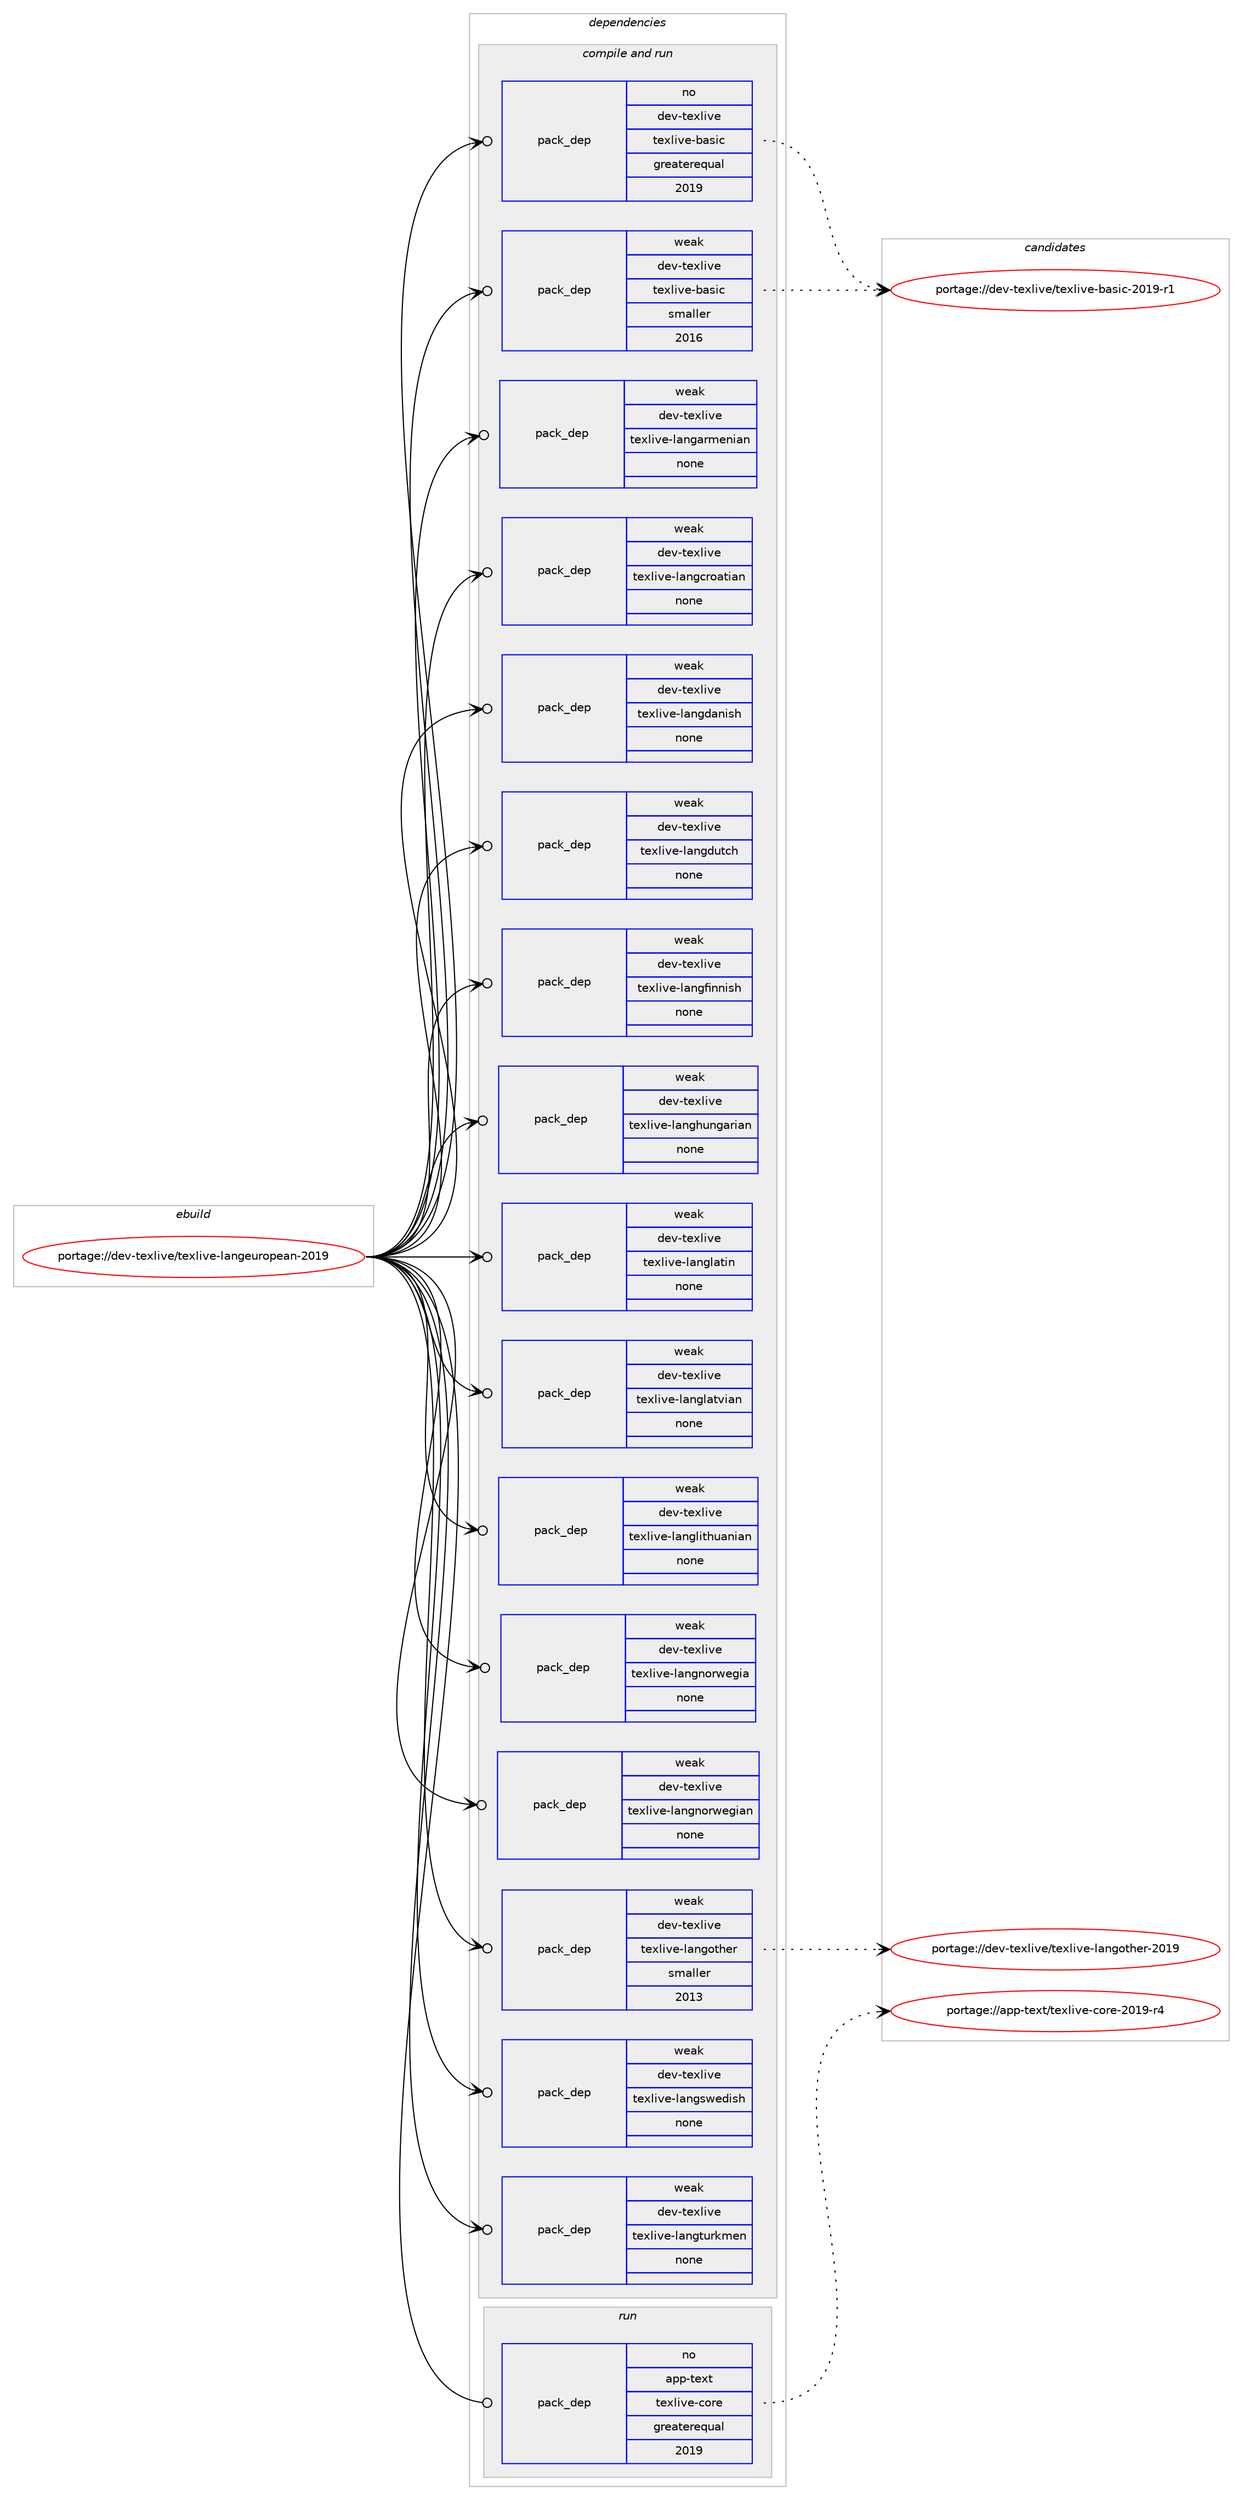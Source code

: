 digraph prolog {

# *************
# Graph options
# *************

newrank=true;
concentrate=true;
compound=true;
graph [rankdir=LR,fontname=Helvetica,fontsize=10,ranksep=1.5];#, ranksep=2.5, nodesep=0.2];
edge  [arrowhead=vee];
node  [fontname=Helvetica,fontsize=10];

# **********
# The ebuild
# **********

subgraph cluster_leftcol {
color=gray;
rank=same;
label=<<i>ebuild</i>>;
id [label="portage://dev-texlive/texlive-langeuropean-2019", color=red, width=4, href="../dev-texlive/texlive-langeuropean-2019.svg"];
}

# ****************
# The dependencies
# ****************

subgraph cluster_midcol {
color=gray;
label=<<i>dependencies</i>>;
subgraph cluster_compile {
fillcolor="#eeeeee";
style=filled;
label=<<i>compile</i>>;
}
subgraph cluster_compileandrun {
fillcolor="#eeeeee";
style=filled;
label=<<i>compile and run</i>>;
subgraph pack184277 {
dependency258131 [label=<<TABLE BORDER="0" CELLBORDER="1" CELLSPACING="0" CELLPADDING="4" WIDTH="220"><TR><TD ROWSPAN="6" CELLPADDING="30">pack_dep</TD></TR><TR><TD WIDTH="110">no</TD></TR><TR><TD>dev-texlive</TD></TR><TR><TD>texlive-basic</TD></TR><TR><TD>greaterequal</TD></TR><TR><TD>2019</TD></TR></TABLE>>, shape=none, color=blue];
}
id:e -> dependency258131:w [weight=20,style="solid",arrowhead="odotvee"];
subgraph pack184278 {
dependency258132 [label=<<TABLE BORDER="0" CELLBORDER="1" CELLSPACING="0" CELLPADDING="4" WIDTH="220"><TR><TD ROWSPAN="6" CELLPADDING="30">pack_dep</TD></TR><TR><TD WIDTH="110">weak</TD></TR><TR><TD>dev-texlive</TD></TR><TR><TD>texlive-basic</TD></TR><TR><TD>smaller</TD></TR><TR><TD>2016</TD></TR></TABLE>>, shape=none, color=blue];
}
id:e -> dependency258132:w [weight=20,style="solid",arrowhead="odotvee"];
subgraph pack184279 {
dependency258133 [label=<<TABLE BORDER="0" CELLBORDER="1" CELLSPACING="0" CELLPADDING="4" WIDTH="220"><TR><TD ROWSPAN="6" CELLPADDING="30">pack_dep</TD></TR><TR><TD WIDTH="110">weak</TD></TR><TR><TD>dev-texlive</TD></TR><TR><TD>texlive-langarmenian</TD></TR><TR><TD>none</TD></TR><TR><TD></TD></TR></TABLE>>, shape=none, color=blue];
}
id:e -> dependency258133:w [weight=20,style="solid",arrowhead="odotvee"];
subgraph pack184280 {
dependency258134 [label=<<TABLE BORDER="0" CELLBORDER="1" CELLSPACING="0" CELLPADDING="4" WIDTH="220"><TR><TD ROWSPAN="6" CELLPADDING="30">pack_dep</TD></TR><TR><TD WIDTH="110">weak</TD></TR><TR><TD>dev-texlive</TD></TR><TR><TD>texlive-langcroatian</TD></TR><TR><TD>none</TD></TR><TR><TD></TD></TR></TABLE>>, shape=none, color=blue];
}
id:e -> dependency258134:w [weight=20,style="solid",arrowhead="odotvee"];
subgraph pack184281 {
dependency258135 [label=<<TABLE BORDER="0" CELLBORDER="1" CELLSPACING="0" CELLPADDING="4" WIDTH="220"><TR><TD ROWSPAN="6" CELLPADDING="30">pack_dep</TD></TR><TR><TD WIDTH="110">weak</TD></TR><TR><TD>dev-texlive</TD></TR><TR><TD>texlive-langdanish</TD></TR><TR><TD>none</TD></TR><TR><TD></TD></TR></TABLE>>, shape=none, color=blue];
}
id:e -> dependency258135:w [weight=20,style="solid",arrowhead="odotvee"];
subgraph pack184282 {
dependency258136 [label=<<TABLE BORDER="0" CELLBORDER="1" CELLSPACING="0" CELLPADDING="4" WIDTH="220"><TR><TD ROWSPAN="6" CELLPADDING="30">pack_dep</TD></TR><TR><TD WIDTH="110">weak</TD></TR><TR><TD>dev-texlive</TD></TR><TR><TD>texlive-langdutch</TD></TR><TR><TD>none</TD></TR><TR><TD></TD></TR></TABLE>>, shape=none, color=blue];
}
id:e -> dependency258136:w [weight=20,style="solid",arrowhead="odotvee"];
subgraph pack184283 {
dependency258137 [label=<<TABLE BORDER="0" CELLBORDER="1" CELLSPACING="0" CELLPADDING="4" WIDTH="220"><TR><TD ROWSPAN="6" CELLPADDING="30">pack_dep</TD></TR><TR><TD WIDTH="110">weak</TD></TR><TR><TD>dev-texlive</TD></TR><TR><TD>texlive-langfinnish</TD></TR><TR><TD>none</TD></TR><TR><TD></TD></TR></TABLE>>, shape=none, color=blue];
}
id:e -> dependency258137:w [weight=20,style="solid",arrowhead="odotvee"];
subgraph pack184284 {
dependency258138 [label=<<TABLE BORDER="0" CELLBORDER="1" CELLSPACING="0" CELLPADDING="4" WIDTH="220"><TR><TD ROWSPAN="6" CELLPADDING="30">pack_dep</TD></TR><TR><TD WIDTH="110">weak</TD></TR><TR><TD>dev-texlive</TD></TR><TR><TD>texlive-langhungarian</TD></TR><TR><TD>none</TD></TR><TR><TD></TD></TR></TABLE>>, shape=none, color=blue];
}
id:e -> dependency258138:w [weight=20,style="solid",arrowhead="odotvee"];
subgraph pack184285 {
dependency258139 [label=<<TABLE BORDER="0" CELLBORDER="1" CELLSPACING="0" CELLPADDING="4" WIDTH="220"><TR><TD ROWSPAN="6" CELLPADDING="30">pack_dep</TD></TR><TR><TD WIDTH="110">weak</TD></TR><TR><TD>dev-texlive</TD></TR><TR><TD>texlive-langlatin</TD></TR><TR><TD>none</TD></TR><TR><TD></TD></TR></TABLE>>, shape=none, color=blue];
}
id:e -> dependency258139:w [weight=20,style="solid",arrowhead="odotvee"];
subgraph pack184286 {
dependency258140 [label=<<TABLE BORDER="0" CELLBORDER="1" CELLSPACING="0" CELLPADDING="4" WIDTH="220"><TR><TD ROWSPAN="6" CELLPADDING="30">pack_dep</TD></TR><TR><TD WIDTH="110">weak</TD></TR><TR><TD>dev-texlive</TD></TR><TR><TD>texlive-langlatvian</TD></TR><TR><TD>none</TD></TR><TR><TD></TD></TR></TABLE>>, shape=none, color=blue];
}
id:e -> dependency258140:w [weight=20,style="solid",arrowhead="odotvee"];
subgraph pack184287 {
dependency258141 [label=<<TABLE BORDER="0" CELLBORDER="1" CELLSPACING="0" CELLPADDING="4" WIDTH="220"><TR><TD ROWSPAN="6" CELLPADDING="30">pack_dep</TD></TR><TR><TD WIDTH="110">weak</TD></TR><TR><TD>dev-texlive</TD></TR><TR><TD>texlive-langlithuanian</TD></TR><TR><TD>none</TD></TR><TR><TD></TD></TR></TABLE>>, shape=none, color=blue];
}
id:e -> dependency258141:w [weight=20,style="solid",arrowhead="odotvee"];
subgraph pack184288 {
dependency258142 [label=<<TABLE BORDER="0" CELLBORDER="1" CELLSPACING="0" CELLPADDING="4" WIDTH="220"><TR><TD ROWSPAN="6" CELLPADDING="30">pack_dep</TD></TR><TR><TD WIDTH="110">weak</TD></TR><TR><TD>dev-texlive</TD></TR><TR><TD>texlive-langnorwegia</TD></TR><TR><TD>none</TD></TR><TR><TD></TD></TR></TABLE>>, shape=none, color=blue];
}
id:e -> dependency258142:w [weight=20,style="solid",arrowhead="odotvee"];
subgraph pack184289 {
dependency258143 [label=<<TABLE BORDER="0" CELLBORDER="1" CELLSPACING="0" CELLPADDING="4" WIDTH="220"><TR><TD ROWSPAN="6" CELLPADDING="30">pack_dep</TD></TR><TR><TD WIDTH="110">weak</TD></TR><TR><TD>dev-texlive</TD></TR><TR><TD>texlive-langnorwegian</TD></TR><TR><TD>none</TD></TR><TR><TD></TD></TR></TABLE>>, shape=none, color=blue];
}
id:e -> dependency258143:w [weight=20,style="solid",arrowhead="odotvee"];
subgraph pack184290 {
dependency258144 [label=<<TABLE BORDER="0" CELLBORDER="1" CELLSPACING="0" CELLPADDING="4" WIDTH="220"><TR><TD ROWSPAN="6" CELLPADDING="30">pack_dep</TD></TR><TR><TD WIDTH="110">weak</TD></TR><TR><TD>dev-texlive</TD></TR><TR><TD>texlive-langother</TD></TR><TR><TD>smaller</TD></TR><TR><TD>2013</TD></TR></TABLE>>, shape=none, color=blue];
}
id:e -> dependency258144:w [weight=20,style="solid",arrowhead="odotvee"];
subgraph pack184291 {
dependency258145 [label=<<TABLE BORDER="0" CELLBORDER="1" CELLSPACING="0" CELLPADDING="4" WIDTH="220"><TR><TD ROWSPAN="6" CELLPADDING="30">pack_dep</TD></TR><TR><TD WIDTH="110">weak</TD></TR><TR><TD>dev-texlive</TD></TR><TR><TD>texlive-langswedish</TD></TR><TR><TD>none</TD></TR><TR><TD></TD></TR></TABLE>>, shape=none, color=blue];
}
id:e -> dependency258145:w [weight=20,style="solid",arrowhead="odotvee"];
subgraph pack184292 {
dependency258146 [label=<<TABLE BORDER="0" CELLBORDER="1" CELLSPACING="0" CELLPADDING="4" WIDTH="220"><TR><TD ROWSPAN="6" CELLPADDING="30">pack_dep</TD></TR><TR><TD WIDTH="110">weak</TD></TR><TR><TD>dev-texlive</TD></TR><TR><TD>texlive-langturkmen</TD></TR><TR><TD>none</TD></TR><TR><TD></TD></TR></TABLE>>, shape=none, color=blue];
}
id:e -> dependency258146:w [weight=20,style="solid",arrowhead="odotvee"];
}
subgraph cluster_run {
fillcolor="#eeeeee";
style=filled;
label=<<i>run</i>>;
subgraph pack184293 {
dependency258147 [label=<<TABLE BORDER="0" CELLBORDER="1" CELLSPACING="0" CELLPADDING="4" WIDTH="220"><TR><TD ROWSPAN="6" CELLPADDING="30">pack_dep</TD></TR><TR><TD WIDTH="110">no</TD></TR><TR><TD>app-text</TD></TR><TR><TD>texlive-core</TD></TR><TR><TD>greaterequal</TD></TR><TR><TD>2019</TD></TR></TABLE>>, shape=none, color=blue];
}
id:e -> dependency258147:w [weight=20,style="solid",arrowhead="odot"];
}
}

# **************
# The candidates
# **************

subgraph cluster_choices {
rank=same;
color=gray;
label=<<i>candidates</i>>;

subgraph choice184277 {
color=black;
nodesep=1;
choiceportage10010111845116101120108105118101471161011201081051181014598971151059945504849574511449 [label="portage://dev-texlive/texlive-basic-2019-r1", color=red, width=4,href="../dev-texlive/texlive-basic-2019-r1.svg"];
dependency258131:e -> choiceportage10010111845116101120108105118101471161011201081051181014598971151059945504849574511449:w [style=dotted,weight="100"];
}
subgraph choice184278 {
color=black;
nodesep=1;
choiceportage10010111845116101120108105118101471161011201081051181014598971151059945504849574511449 [label="portage://dev-texlive/texlive-basic-2019-r1", color=red, width=4,href="../dev-texlive/texlive-basic-2019-r1.svg"];
dependency258132:e -> choiceportage10010111845116101120108105118101471161011201081051181014598971151059945504849574511449:w [style=dotted,weight="100"];
}
subgraph choice184279 {
color=black;
nodesep=1;
}
subgraph choice184280 {
color=black;
nodesep=1;
}
subgraph choice184281 {
color=black;
nodesep=1;
}
subgraph choice184282 {
color=black;
nodesep=1;
}
subgraph choice184283 {
color=black;
nodesep=1;
}
subgraph choice184284 {
color=black;
nodesep=1;
}
subgraph choice184285 {
color=black;
nodesep=1;
}
subgraph choice184286 {
color=black;
nodesep=1;
}
subgraph choice184287 {
color=black;
nodesep=1;
}
subgraph choice184288 {
color=black;
nodesep=1;
}
subgraph choice184289 {
color=black;
nodesep=1;
}
subgraph choice184290 {
color=black;
nodesep=1;
choiceportage100101118451161011201081051181014711610112010810511810145108971101031111161041011144550484957 [label="portage://dev-texlive/texlive-langother-2019", color=red, width=4,href="../dev-texlive/texlive-langother-2019.svg"];
dependency258144:e -> choiceportage100101118451161011201081051181014711610112010810511810145108971101031111161041011144550484957:w [style=dotted,weight="100"];
}
subgraph choice184291 {
color=black;
nodesep=1;
}
subgraph choice184292 {
color=black;
nodesep=1;
}
subgraph choice184293 {
color=black;
nodesep=1;
choiceportage971121124511610112011647116101120108105118101459911111410145504849574511452 [label="portage://app-text/texlive-core-2019-r4", color=red, width=4,href="../app-text/texlive-core-2019-r4.svg"];
dependency258147:e -> choiceportage971121124511610112011647116101120108105118101459911111410145504849574511452:w [style=dotted,weight="100"];
}
}

}
